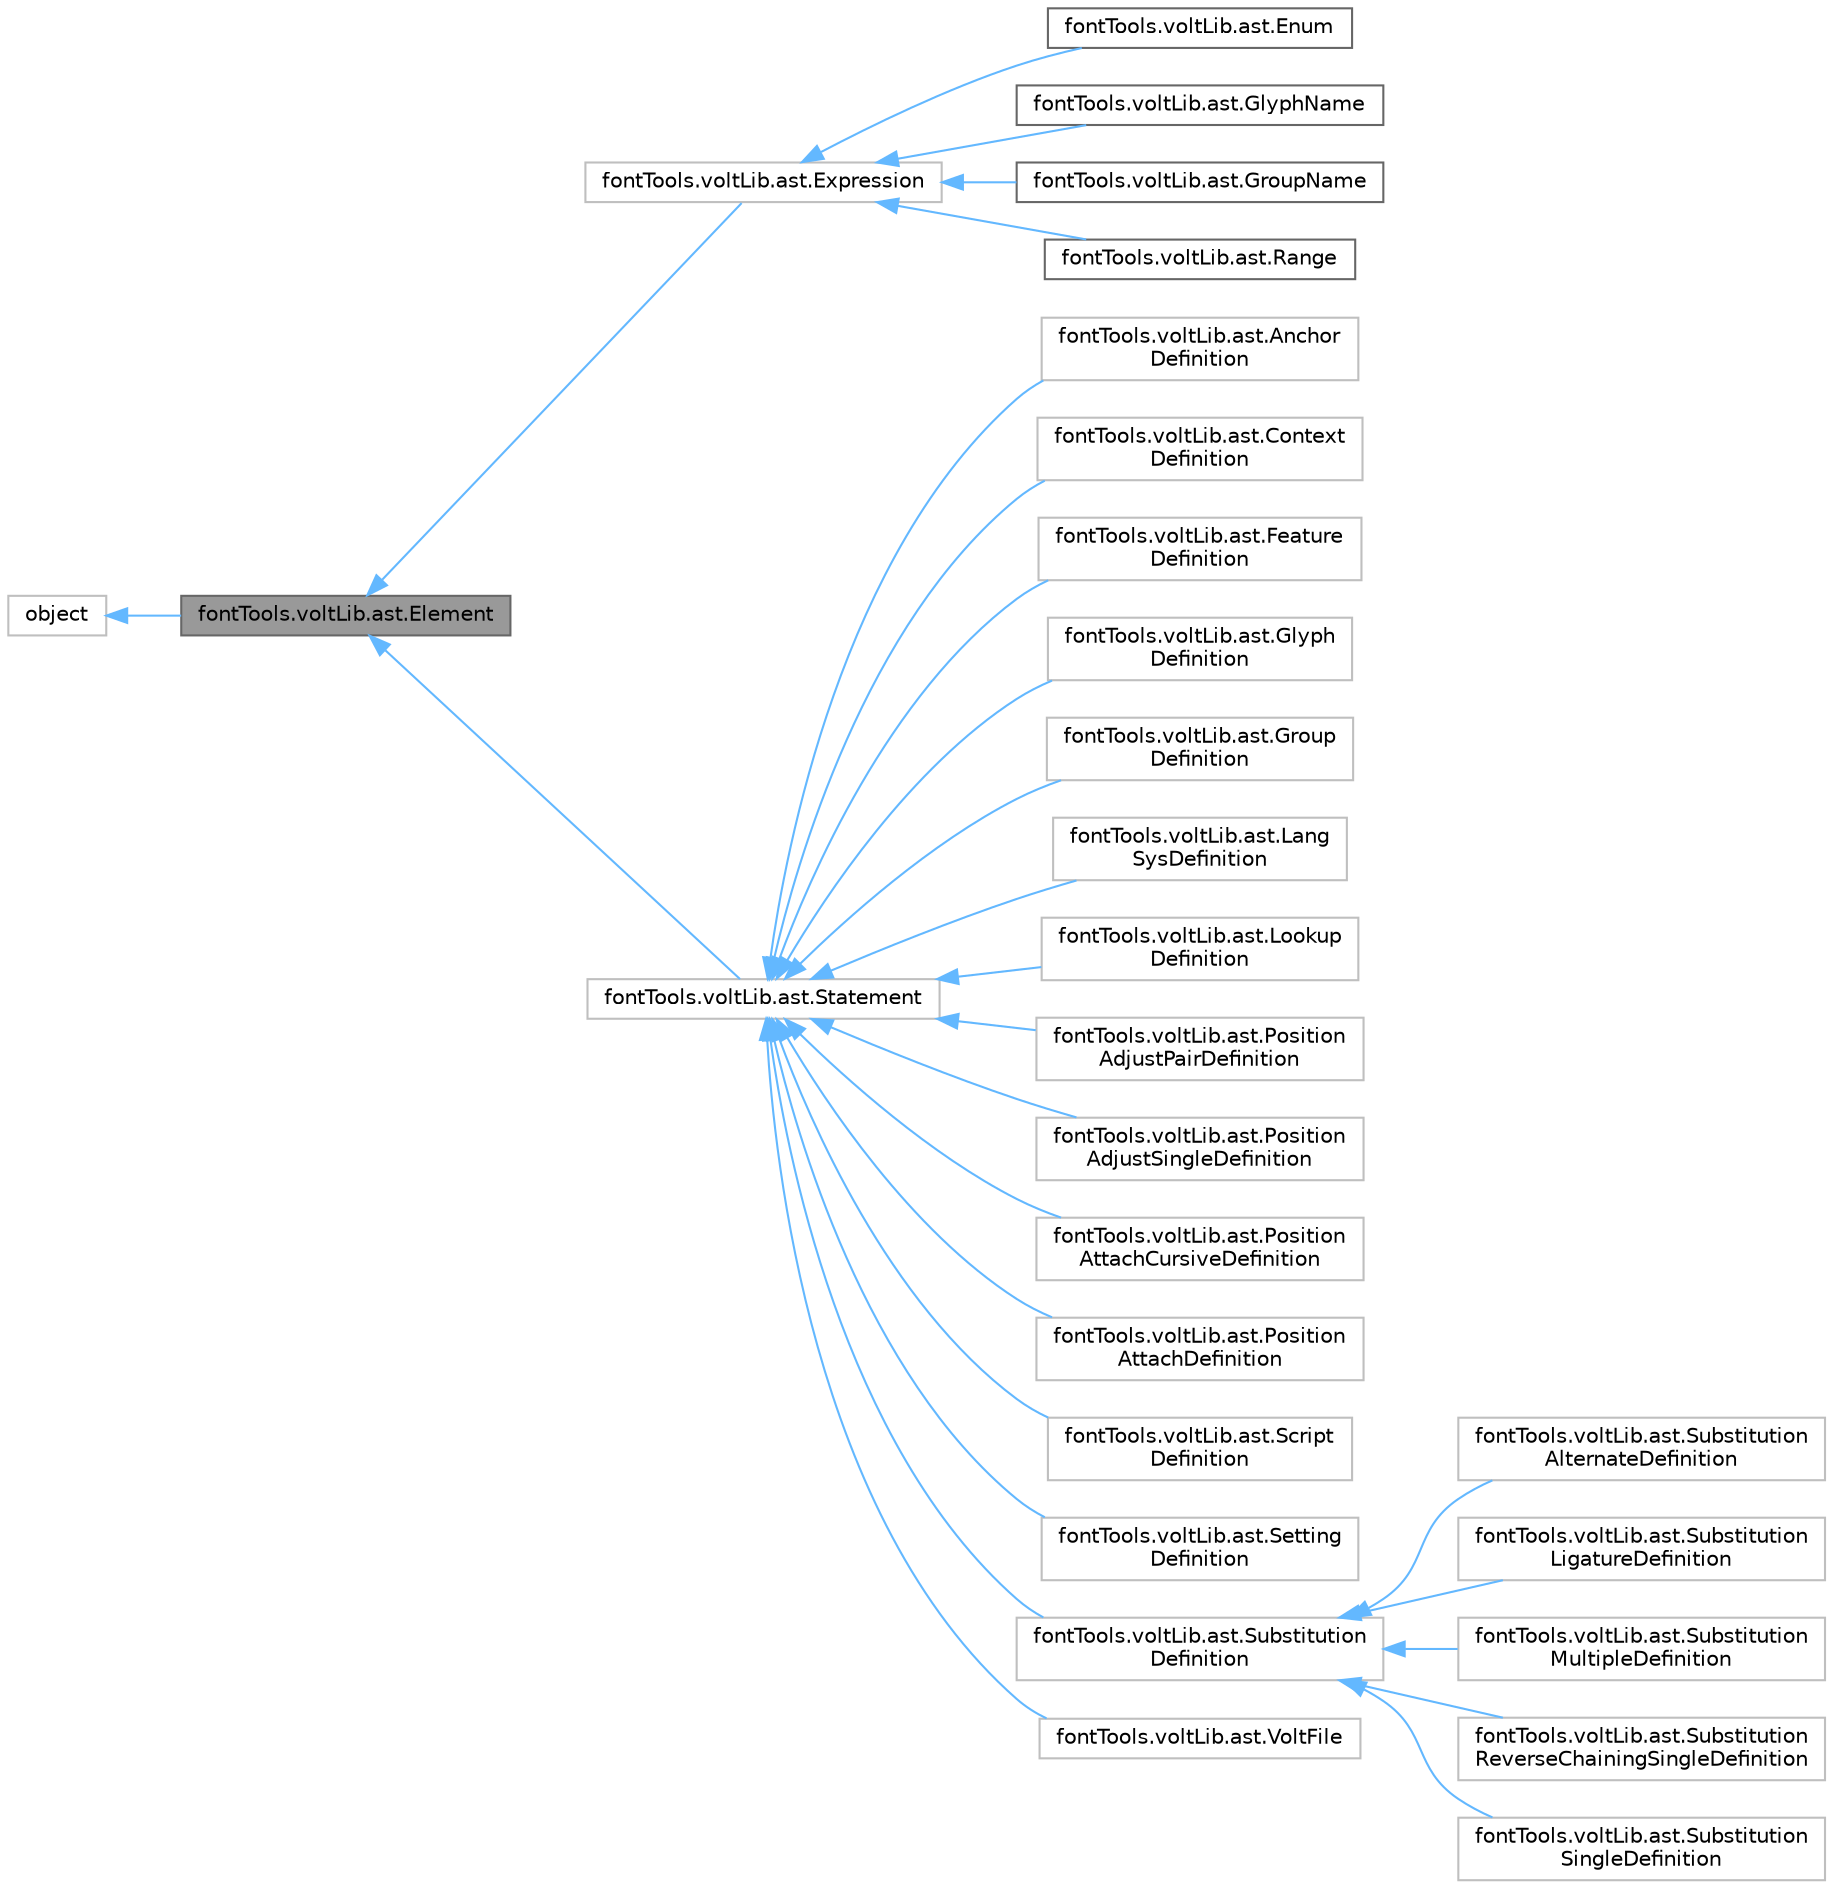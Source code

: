digraph "fontTools.voltLib.ast.Element"
{
 // LATEX_PDF_SIZE
  bgcolor="transparent";
  edge [fontname=Helvetica,fontsize=10,labelfontname=Helvetica,labelfontsize=10];
  node [fontname=Helvetica,fontsize=10,shape=box,height=0.2,width=0.4];
  rankdir="LR";
  Node1 [id="Node000001",label="fontTools.voltLib.ast.Element",height=0.2,width=0.4,color="gray40", fillcolor="grey60", style="filled", fontcolor="black",tooltip=" "];
  Node2 -> Node1 [id="edge1_Node000001_Node000002",dir="back",color="steelblue1",style="solid",tooltip=" "];
  Node2 [id="Node000002",label="object",height=0.2,width=0.4,color="grey75", fillcolor="white", style="filled",tooltip=" "];
  Node1 -> Node3 [id="edge2_Node000001_Node000003",dir="back",color="steelblue1",style="solid",tooltip=" "];
  Node3 [id="Node000003",label="fontTools.voltLib.ast.Expression",height=0.2,width=0.4,color="grey75", fillcolor="white", style="filled",URL="$df/d2d/classfontTools_1_1voltLib_1_1ast_1_1Expression.html",tooltip=" "];
  Node3 -> Node4 [id="edge3_Node000003_Node000004",dir="back",color="steelblue1",style="solid",tooltip=" "];
  Node4 [id="Node000004",label="fontTools.voltLib.ast.Enum",height=0.2,width=0.4,color="gray40", fillcolor="white", style="filled",URL="$df/de6/classfontTools_1_1voltLib_1_1ast_1_1Enum.html",tooltip=" "];
  Node3 -> Node5 [id="edge4_Node000003_Node000005",dir="back",color="steelblue1",style="solid",tooltip=" "];
  Node5 [id="Node000005",label="fontTools.voltLib.ast.GlyphName",height=0.2,width=0.4,color="gray40", fillcolor="white", style="filled",URL="$d7/d36/classfontTools_1_1voltLib_1_1ast_1_1GlyphName.html",tooltip=" "];
  Node3 -> Node6 [id="edge5_Node000003_Node000006",dir="back",color="steelblue1",style="solid",tooltip=" "];
  Node6 [id="Node000006",label="fontTools.voltLib.ast.GroupName",height=0.2,width=0.4,color="gray40", fillcolor="white", style="filled",URL="$d3/d3b/classfontTools_1_1voltLib_1_1ast_1_1GroupName.html",tooltip=" "];
  Node3 -> Node7 [id="edge6_Node000003_Node000007",dir="back",color="steelblue1",style="solid",tooltip=" "];
  Node7 [id="Node000007",label="fontTools.voltLib.ast.Range",height=0.2,width=0.4,color="gray40", fillcolor="white", style="filled",URL="$de/dff/classfontTools_1_1voltLib_1_1ast_1_1Range.html",tooltip=" "];
  Node1 -> Node8 [id="edge7_Node000001_Node000008",dir="back",color="steelblue1",style="solid",tooltip=" "];
  Node8 [id="Node000008",label="fontTools.voltLib.ast.Statement",height=0.2,width=0.4,color="grey75", fillcolor="white", style="filled",URL="$df/d06/classfontTools_1_1voltLib_1_1ast_1_1Statement.html",tooltip=" "];
  Node8 -> Node9 [id="edge8_Node000008_Node000009",dir="back",color="steelblue1",style="solid",tooltip=" "];
  Node9 [id="Node000009",label="fontTools.voltLib.ast.Anchor\lDefinition",height=0.2,width=0.4,color="grey75", fillcolor="white", style="filled",URL="$de/d58/classfontTools_1_1voltLib_1_1ast_1_1AnchorDefinition.html",tooltip=" "];
  Node8 -> Node10 [id="edge9_Node000008_Node000010",dir="back",color="steelblue1",style="solid",tooltip=" "];
  Node10 [id="Node000010",label="fontTools.voltLib.ast.Context\lDefinition",height=0.2,width=0.4,color="grey75", fillcolor="white", style="filled",URL="$df/d6b/classfontTools_1_1voltLib_1_1ast_1_1ContextDefinition.html",tooltip=" "];
  Node8 -> Node11 [id="edge10_Node000008_Node000011",dir="back",color="steelblue1",style="solid",tooltip=" "];
  Node11 [id="Node000011",label="fontTools.voltLib.ast.Feature\lDefinition",height=0.2,width=0.4,color="grey75", fillcolor="white", style="filled",URL="$dd/d94/classfontTools_1_1voltLib_1_1ast_1_1FeatureDefinition.html",tooltip=" "];
  Node8 -> Node12 [id="edge11_Node000008_Node000012",dir="back",color="steelblue1",style="solid",tooltip=" "];
  Node12 [id="Node000012",label="fontTools.voltLib.ast.Glyph\lDefinition",height=0.2,width=0.4,color="grey75", fillcolor="white", style="filled",URL="$df/d0b/classfontTools_1_1voltLib_1_1ast_1_1GlyphDefinition.html",tooltip=" "];
  Node8 -> Node13 [id="edge12_Node000008_Node000013",dir="back",color="steelblue1",style="solid",tooltip=" "];
  Node13 [id="Node000013",label="fontTools.voltLib.ast.Group\lDefinition",height=0.2,width=0.4,color="grey75", fillcolor="white", style="filled",URL="$d0/d92/classfontTools_1_1voltLib_1_1ast_1_1GroupDefinition.html",tooltip=" "];
  Node8 -> Node14 [id="edge13_Node000008_Node000014",dir="back",color="steelblue1",style="solid",tooltip=" "];
  Node14 [id="Node000014",label="fontTools.voltLib.ast.Lang\lSysDefinition",height=0.2,width=0.4,color="grey75", fillcolor="white", style="filled",URL="$d8/d0b/classfontTools_1_1voltLib_1_1ast_1_1LangSysDefinition.html",tooltip=" "];
  Node8 -> Node15 [id="edge14_Node000008_Node000015",dir="back",color="steelblue1",style="solid",tooltip=" "];
  Node15 [id="Node000015",label="fontTools.voltLib.ast.Lookup\lDefinition",height=0.2,width=0.4,color="grey75", fillcolor="white", style="filled",URL="$d1/ddc/classfontTools_1_1voltLib_1_1ast_1_1LookupDefinition.html",tooltip=" "];
  Node8 -> Node16 [id="edge15_Node000008_Node000016",dir="back",color="steelblue1",style="solid",tooltip=" "];
  Node16 [id="Node000016",label="fontTools.voltLib.ast.Position\lAdjustPairDefinition",height=0.2,width=0.4,color="grey75", fillcolor="white", style="filled",URL="$d9/dc9/classfontTools_1_1voltLib_1_1ast_1_1PositionAdjustPairDefinition.html",tooltip=" "];
  Node8 -> Node17 [id="edge16_Node000008_Node000017",dir="back",color="steelblue1",style="solid",tooltip=" "];
  Node17 [id="Node000017",label="fontTools.voltLib.ast.Position\lAdjustSingleDefinition",height=0.2,width=0.4,color="grey75", fillcolor="white", style="filled",URL="$d1/d3a/classfontTools_1_1voltLib_1_1ast_1_1PositionAdjustSingleDefinition.html",tooltip=" "];
  Node8 -> Node18 [id="edge17_Node000008_Node000018",dir="back",color="steelblue1",style="solid",tooltip=" "];
  Node18 [id="Node000018",label="fontTools.voltLib.ast.Position\lAttachCursiveDefinition",height=0.2,width=0.4,color="grey75", fillcolor="white", style="filled",URL="$da/d63/classfontTools_1_1voltLib_1_1ast_1_1PositionAttachCursiveDefinition.html",tooltip=" "];
  Node8 -> Node19 [id="edge18_Node000008_Node000019",dir="back",color="steelblue1",style="solid",tooltip=" "];
  Node19 [id="Node000019",label="fontTools.voltLib.ast.Position\lAttachDefinition",height=0.2,width=0.4,color="grey75", fillcolor="white", style="filled",URL="$dd/d43/classfontTools_1_1voltLib_1_1ast_1_1PositionAttachDefinition.html",tooltip=" "];
  Node8 -> Node20 [id="edge19_Node000008_Node000020",dir="back",color="steelblue1",style="solid",tooltip=" "];
  Node20 [id="Node000020",label="fontTools.voltLib.ast.Script\lDefinition",height=0.2,width=0.4,color="grey75", fillcolor="white", style="filled",URL="$d7/d36/classfontTools_1_1voltLib_1_1ast_1_1ScriptDefinition.html",tooltip=" "];
  Node8 -> Node21 [id="edge20_Node000008_Node000021",dir="back",color="steelblue1",style="solid",tooltip=" "];
  Node21 [id="Node000021",label="fontTools.voltLib.ast.Setting\lDefinition",height=0.2,width=0.4,color="grey75", fillcolor="white", style="filled",URL="$d9/d2d/classfontTools_1_1voltLib_1_1ast_1_1SettingDefinition.html",tooltip=" "];
  Node8 -> Node22 [id="edge21_Node000008_Node000022",dir="back",color="steelblue1",style="solid",tooltip=" "];
  Node22 [id="Node000022",label="fontTools.voltLib.ast.Substitution\lDefinition",height=0.2,width=0.4,color="grey75", fillcolor="white", style="filled",URL="$d0/dc0/classfontTools_1_1voltLib_1_1ast_1_1SubstitutionDefinition.html",tooltip=" "];
  Node22 -> Node23 [id="edge22_Node000022_Node000023",dir="back",color="steelblue1",style="solid",tooltip=" "];
  Node23 [id="Node000023",label="fontTools.voltLib.ast.Substitution\lAlternateDefinition",height=0.2,width=0.4,color="grey75", fillcolor="white", style="filled",URL="$d0/dd5/classfontTools_1_1voltLib_1_1ast_1_1SubstitutionAlternateDefinition.html",tooltip=" "];
  Node22 -> Node24 [id="edge23_Node000022_Node000024",dir="back",color="steelblue1",style="solid",tooltip=" "];
  Node24 [id="Node000024",label="fontTools.voltLib.ast.Substitution\lLigatureDefinition",height=0.2,width=0.4,color="grey75", fillcolor="white", style="filled",URL="$d0/dd6/classfontTools_1_1voltLib_1_1ast_1_1SubstitutionLigatureDefinition.html",tooltip=" "];
  Node22 -> Node25 [id="edge24_Node000022_Node000025",dir="back",color="steelblue1",style="solid",tooltip=" "];
  Node25 [id="Node000025",label="fontTools.voltLib.ast.Substitution\lMultipleDefinition",height=0.2,width=0.4,color="grey75", fillcolor="white", style="filled",URL="$dc/d62/classfontTools_1_1voltLib_1_1ast_1_1SubstitutionMultipleDefinition.html",tooltip=" "];
  Node22 -> Node26 [id="edge25_Node000022_Node000026",dir="back",color="steelblue1",style="solid",tooltip=" "];
  Node26 [id="Node000026",label="fontTools.voltLib.ast.Substitution\lReverseChainingSingleDefinition",height=0.2,width=0.4,color="grey75", fillcolor="white", style="filled",URL="$d8/d60/classfontTools_1_1voltLib_1_1ast_1_1SubstitutionReverseChainingSingleDefinition.html",tooltip=" "];
  Node22 -> Node27 [id="edge26_Node000022_Node000027",dir="back",color="steelblue1",style="solid",tooltip=" "];
  Node27 [id="Node000027",label="fontTools.voltLib.ast.Substitution\lSingleDefinition",height=0.2,width=0.4,color="grey75", fillcolor="white", style="filled",URL="$d4/d3f/classfontTools_1_1voltLib_1_1ast_1_1SubstitutionSingleDefinition.html",tooltip=" "];
  Node8 -> Node28 [id="edge27_Node000008_Node000028",dir="back",color="steelblue1",style="solid",tooltip=" "];
  Node28 [id="Node000028",label="fontTools.voltLib.ast.VoltFile",height=0.2,width=0.4,color="grey75", fillcolor="white", style="filled",URL="$d3/d74/classfontTools_1_1voltLib_1_1ast_1_1VoltFile.html",tooltip=" "];
}
